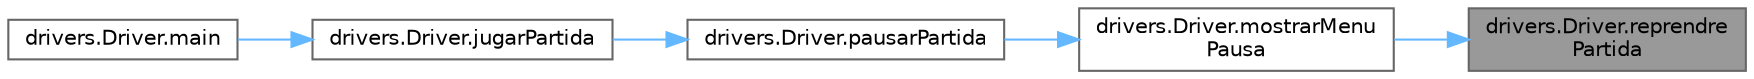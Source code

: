 digraph "drivers.Driver.reprendrePartida"
{
 // INTERACTIVE_SVG=YES
 // LATEX_PDF_SIZE
  bgcolor="transparent";
  edge [fontname=Helvetica,fontsize=10,labelfontname=Helvetica,labelfontsize=10];
  node [fontname=Helvetica,fontsize=10,shape=box,height=0.2,width=0.4];
  rankdir="RL";
  Node1 [id="Node000001",label="drivers.Driver.reprendre\lPartida",height=0.2,width=0.4,color="gray40", fillcolor="grey60", style="filled", fontcolor="black",tooltip="Reanuda una partida pausada."];
  Node1 -> Node2 [id="edge1_Node000001_Node000002",dir="back",color="steelblue1",style="solid",tooltip=" "];
  Node2 [id="Node000002",label="drivers.Driver.mostrarMenu\lPausa",height=0.2,width=0.4,color="grey40", fillcolor="white", style="filled",URL="$classdrivers_1_1_driver.html#a65d5cdb033b4f42c0a2adf1fabb7b6ff",tooltip="Mostra el menú de pausa."];
  Node2 -> Node3 [id="edge2_Node000002_Node000003",dir="back",color="steelblue1",style="solid",tooltip=" "];
  Node3 [id="Node000003",label="drivers.Driver.pausarPartida",height=0.2,width=0.4,color="grey40", fillcolor="white", style="filled",URL="$classdrivers_1_1_driver.html#a5bdeffe74ac8e28325692a231275787b",tooltip="Pausa la partida actual."];
  Node3 -> Node4 [id="edge3_Node000003_Node000004",dir="back",color="steelblue1",style="solid",tooltip=" "];
  Node4 [id="Node000004",label="drivers.Driver.jugarPartida",height=0.2,width=0.4,color="grey40", fillcolor="white", style="filled",URL="$classdrivers_1_1_driver.html#a13e38153634507d9ad6e24cb267237b9",tooltip="Juga una partida."];
  Node4 -> Node5 [id="edge4_Node000004_Node000005",dir="back",color="steelblue1",style="solid",tooltip=" "];
  Node5 [id="Node000005",label="drivers.Driver.main",height=0.2,width=0.4,color="grey40", fillcolor="white", style="filled",URL="$classdrivers_1_1_driver.html#a3f94ce3595725e82b34c92548e071d04",tooltip="Inici del driver."];
}
